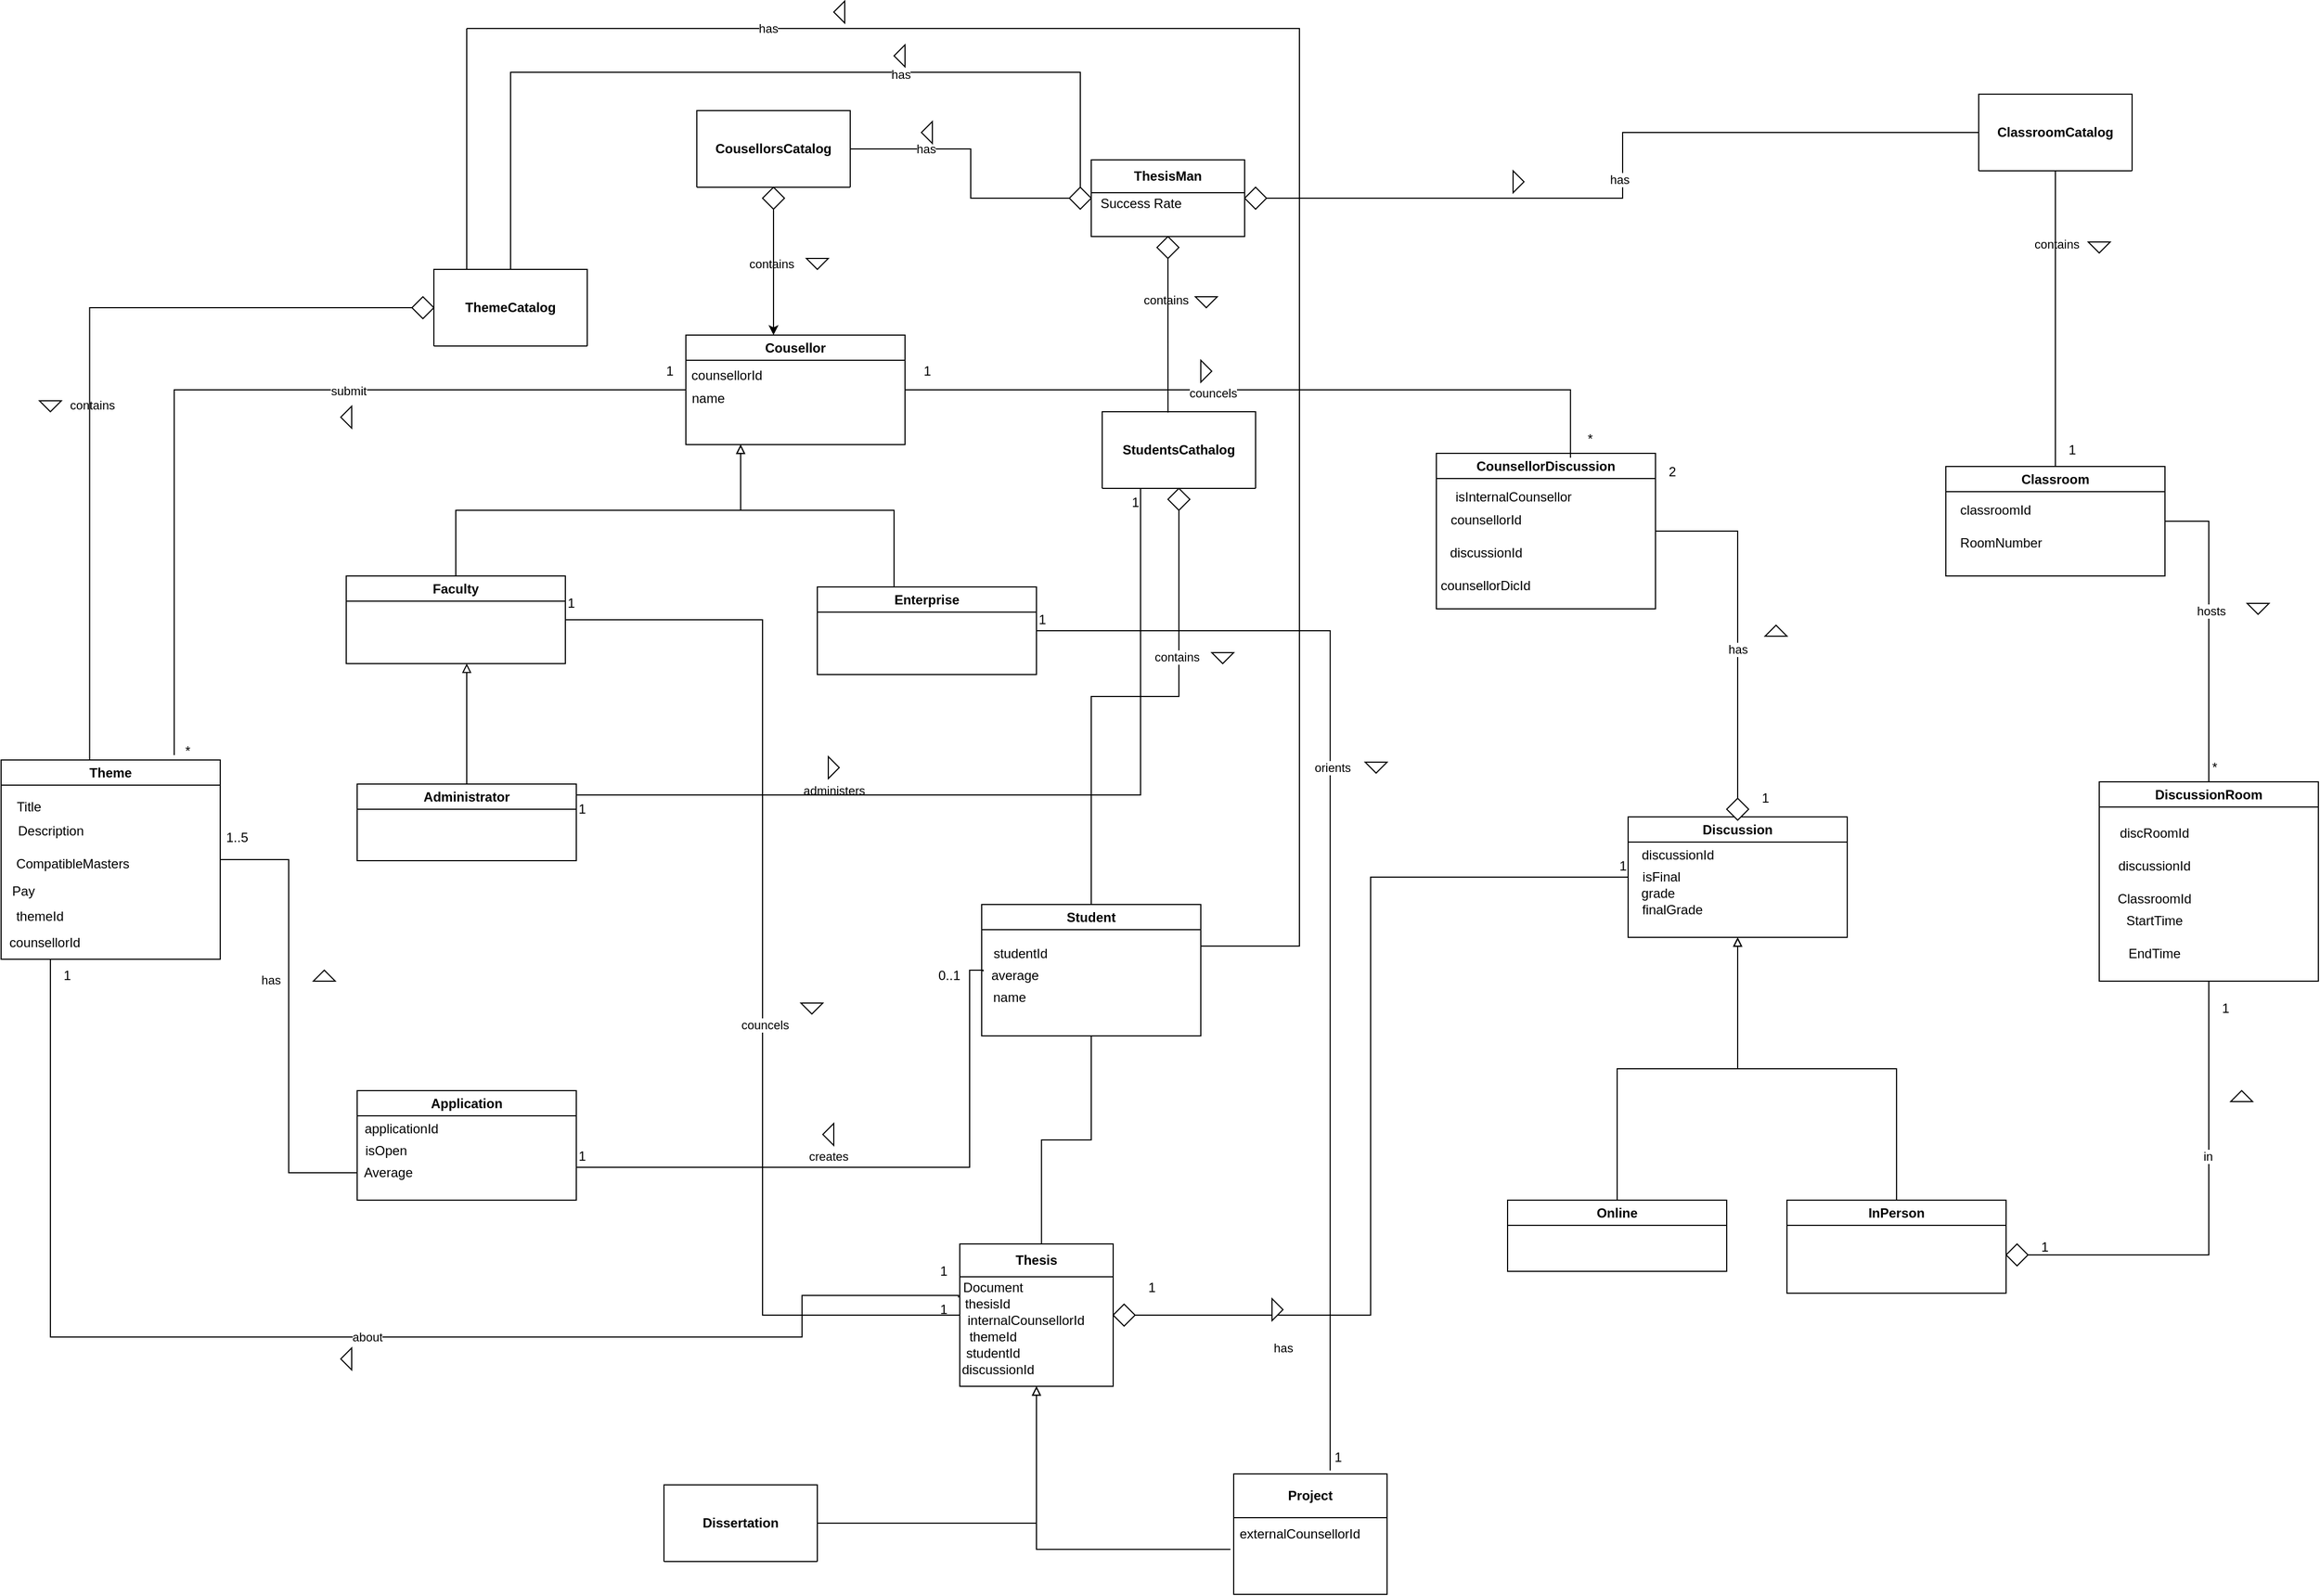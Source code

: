 <mxfile version="24.2.1" type="github">
  <diagram name="Page-1" id="gsq5IFfQm1prDfEgMtaN">
    <mxGraphModel dx="1404" dy="1417" grid="1" gridSize="10" guides="1" tooltips="1" connect="1" arrows="1" fold="1" page="1" pageScale="1" pageWidth="850" pageHeight="1100" math="0" shadow="0">
      <root>
        <mxCell id="0" />
        <mxCell id="1" parent="0" />
        <mxCell id="xs_aavqGix5To3ERfGKB-20" style="edgeStyle=orthogonalEdgeStyle;rounded=0;orthogonalLoop=1;jettySize=auto;html=1;endArrow=none;endFill=0;startArrow=none;startFill=0;labelBackgroundColor=none;fontColor=default;" parent="1" source="xs_aavqGix5To3ERfGKB-17" target="xs_aavqGix5To3ERfGKB-1" edge="1">
          <mxGeometry relative="1" as="geometry" />
        </mxCell>
        <mxCell id="xs_aavqGix5To3ERfGKB-189" value="has" style="edgeLabel;html=1;align=center;verticalAlign=middle;resizable=0;points=[];" parent="xs_aavqGix5To3ERfGKB-20" vertex="1" connectable="0">
          <mxGeometry x="-0.478" relative="1" as="geometry">
            <mxPoint as="offset" />
          </mxGeometry>
        </mxCell>
        <mxCell id="xs_aavqGix5To3ERfGKB-3" style="edgeStyle=orthogonalEdgeStyle;rounded=0;orthogonalLoop=1;jettySize=auto;html=1;entryX=0.5;entryY=0;entryDx=0;entryDy=0;endArrow=none;endFill=0;labelBackgroundColor=none;fontColor=default;" parent="1" source="xs_aavqGix5To3ERfGKB-6" target="xs_aavqGix5To3ERfGKB-4" edge="1">
          <mxGeometry relative="1" as="geometry">
            <mxPoint x="210" y="250" as="targetPoint" />
            <mxPoint x="300" y="165" as="sourcePoint" />
            <Array as="points">
              <mxPoint x="320" y="50" />
              <mxPoint x="-200" y="50" />
            </Array>
          </mxGeometry>
        </mxCell>
        <mxCell id="xs_aavqGix5To3ERfGKB-186" value="has" style="edgeLabel;html=1;align=center;verticalAlign=middle;resizable=0;points=[];" parent="xs_aavqGix5To3ERfGKB-3" vertex="1" connectable="0">
          <mxGeometry x="-0.332" y="2" relative="1" as="geometry">
            <mxPoint as="offset" />
          </mxGeometry>
        </mxCell>
        <mxCell id="xs_aavqGix5To3ERfGKB-1" value="ThesisMan" style="swimlane;whiteSpace=wrap;html=1;startSize=30;labelBackgroundColor=none;" parent="1" vertex="1">
          <mxGeometry x="330" y="130" width="140" height="70" as="geometry" />
        </mxCell>
        <mxCell id="xs_aavqGix5To3ERfGKB-147" value="Success Rate" style="text;html=1;align=center;verticalAlign=middle;resizable=0;points=[];autosize=1;strokeColor=none;fillColor=none;labelBackgroundColor=none;" parent="xs_aavqGix5To3ERfGKB-1" vertex="1">
          <mxGeometry x="-5.0" y="25" width="100" height="30" as="geometry" />
        </mxCell>
        <mxCell id="xs_aavqGix5To3ERfGKB-4" value="ThemeCatalog" style="swimlane;whiteSpace=wrap;html=1;startSize=70;labelBackgroundColor=none;" parent="1" vertex="1">
          <mxGeometry x="-270" y="230" width="140" height="70" as="geometry" />
        </mxCell>
        <mxCell id="xs_aavqGix5To3ERfGKB-6" value="" style="rhombus;whiteSpace=wrap;html=1;labelBackgroundColor=none;" parent="1" vertex="1">
          <mxGeometry x="310" y="155" width="20" height="20" as="geometry" />
        </mxCell>
        <mxCell id="xs_aavqGix5To3ERfGKB-38" style="edgeStyle=orthogonalEdgeStyle;rounded=0;orthogonalLoop=1;jettySize=auto;html=1;endArrow=none;endFill=0;labelBackgroundColor=none;fontColor=default;" parent="1" source="xs_aavqGix5To3ERfGKB-8" target="xs_aavqGix5To3ERfGKB-39" edge="1">
          <mxGeometry relative="1" as="geometry">
            <mxPoint x="410" y="520.0" as="targetPoint" />
          </mxGeometry>
        </mxCell>
        <mxCell id="xs_aavqGix5To3ERfGKB-208" value="contains" style="edgeLabel;html=1;align=center;verticalAlign=middle;resizable=0;points=[];" parent="xs_aavqGix5To3ERfGKB-38" vertex="1" connectable="0">
          <mxGeometry x="-0.331" y="-2" relative="1" as="geometry">
            <mxPoint as="offset" />
          </mxGeometry>
        </mxCell>
        <mxCell id="xs_aavqGix5To3ERfGKB-8" value="StudentsCathalog" style="swimlane;whiteSpace=wrap;html=1;startSize=70;labelBackgroundColor=none;" parent="1" vertex="1">
          <mxGeometry x="340" y="360" width="140" height="70" as="geometry" />
        </mxCell>
        <mxCell id="xs_aavqGix5To3ERfGKB-10" style="edgeStyle=orthogonalEdgeStyle;rounded=0;orthogonalLoop=1;jettySize=auto;html=1;entryX=0.429;entryY=0.011;entryDx=0;entryDy=0;entryPerimeter=0;endArrow=none;endFill=0;labelBackgroundColor=none;fontColor=default;" parent="1" source="xs_aavqGix5To3ERfGKB-9" target="xs_aavqGix5To3ERfGKB-8" edge="1">
          <mxGeometry relative="1" as="geometry" />
        </mxCell>
        <mxCell id="xs_aavqGix5To3ERfGKB-178" value="contains" style="edgeLabel;html=1;align=center;verticalAlign=middle;resizable=0;points=[];labelBackgroundColor=none;" parent="xs_aavqGix5To3ERfGKB-10" vertex="1" connectable="0">
          <mxGeometry x="-0.471" y="-2" relative="1" as="geometry">
            <mxPoint as="offset" />
          </mxGeometry>
        </mxCell>
        <mxCell id="xs_aavqGix5To3ERfGKB-13" style="edgeStyle=orthogonalEdgeStyle;rounded=0;orthogonalLoop=1;jettySize=auto;html=1;entryX=0;entryY=0.5;entryDx=0;entryDy=0;endArrow=none;endFill=0;labelBackgroundColor=none;fontColor=default;" parent="1" source="xs_aavqGix5To3ERfGKB-11" target="xs_aavqGix5To3ERfGKB-12" edge="1">
          <mxGeometry relative="1" as="geometry">
            <Array as="points">
              <mxPoint x="815" y="165" />
              <mxPoint x="815" y="105" />
            </Array>
          </mxGeometry>
        </mxCell>
        <mxCell id="xs_aavqGix5To3ERfGKB-188" value="has" style="edgeLabel;html=1;align=center;verticalAlign=middle;resizable=0;points=[];" parent="xs_aavqGix5To3ERfGKB-13" vertex="1" connectable="0">
          <mxGeometry x="-0.035" y="3" relative="1" as="geometry">
            <mxPoint as="offset" />
          </mxGeometry>
        </mxCell>
        <mxCell id="xs_aavqGix5To3ERfGKB-11" value="" style="rhombus;whiteSpace=wrap;html=1;labelBackgroundColor=none;" parent="1" vertex="1">
          <mxGeometry x="470" y="155" width="20" height="20" as="geometry" />
        </mxCell>
        <mxCell id="xs_aavqGix5To3ERfGKB-73" style="edgeStyle=orthogonalEdgeStyle;rounded=0;orthogonalLoop=1;jettySize=auto;html=1;entryX=0.5;entryY=0;entryDx=0;entryDy=0;labelBackgroundColor=none;fontColor=default;endArrow=none;endFill=0;" parent="1" source="xs_aavqGix5To3ERfGKB-12" target="xs_aavqGix5To3ERfGKB-74" edge="1">
          <mxGeometry relative="1" as="geometry">
            <mxPoint x="1070" y="540.0" as="targetPoint" />
          </mxGeometry>
        </mxCell>
        <mxCell id="xs_aavqGix5To3ERfGKB-179" value="contains" style="edgeLabel;html=1;align=center;verticalAlign=middle;resizable=0;points=[];labelBackgroundColor=none;" parent="xs_aavqGix5To3ERfGKB-73" vertex="1" connectable="0">
          <mxGeometry x="-0.506" y="1" relative="1" as="geometry">
            <mxPoint as="offset" />
          </mxGeometry>
        </mxCell>
        <mxCell id="xs_aavqGix5To3ERfGKB-12" value="ClassroomCatalog" style="swimlane;whiteSpace=wrap;html=1;startSize=70;labelBackgroundColor=none;" parent="1" vertex="1">
          <mxGeometry x="1140" y="70" width="140" height="70" as="geometry" />
        </mxCell>
        <mxCell id="xs_aavqGix5To3ERfGKB-63" style="edgeStyle=orthogonalEdgeStyle;rounded=0;orthogonalLoop=1;jettySize=auto;html=1;labelBackgroundColor=none;fontColor=default;" parent="1" source="xs_aavqGix5To3ERfGKB-64" target="xs_aavqGix5To3ERfGKB-60" edge="1">
          <mxGeometry relative="1" as="geometry">
            <Array as="points">
              <mxPoint x="40" y="310" />
              <mxPoint x="40" y="310" />
            </Array>
          </mxGeometry>
        </mxCell>
        <mxCell id="xs_aavqGix5To3ERfGKB-177" value="contains" style="edgeLabel;html=1;align=center;verticalAlign=middle;resizable=0;points=[];labelBackgroundColor=none;" parent="xs_aavqGix5To3ERfGKB-63" vertex="1" connectable="0">
          <mxGeometry x="-0.134" y="-2" relative="1" as="geometry">
            <mxPoint as="offset" />
          </mxGeometry>
        </mxCell>
        <mxCell id="xs_aavqGix5To3ERfGKB-17" value="CousellorsCatalog" style="swimlane;whiteSpace=wrap;html=1;startSize=70;labelBackgroundColor=none;" parent="1" vertex="1">
          <mxGeometry x="-30" y="85" width="140" height="70" as="geometry" />
        </mxCell>
        <mxCell id="xs_aavqGix5To3ERfGKB-9" value="" style="rhombus;whiteSpace=wrap;html=1;labelBackgroundColor=none;" parent="1" vertex="1">
          <mxGeometry x="390" y="200" width="20" height="20" as="geometry" />
        </mxCell>
        <mxCell id="xs_aavqGix5To3ERfGKB-150" style="edgeStyle=orthogonalEdgeStyle;rounded=0;orthogonalLoop=1;jettySize=auto;html=1;entryX=0;entryY=0.75;entryDx=0;entryDy=0;endArrow=none;endFill=0;labelBackgroundColor=none;fontColor=default;" parent="1" source="xs_aavqGix5To3ERfGKB-27" target="xs_aavqGix5To3ERfGKB-149" edge="1">
          <mxGeometry relative="1" as="geometry" />
        </mxCell>
        <mxCell id="xs_aavqGix5To3ERfGKB-181" value="has" style="edgeLabel;html=1;align=center;verticalAlign=middle;resizable=0;points=[];labelBackgroundColor=none;" parent="xs_aavqGix5To3ERfGKB-150" vertex="1" connectable="0">
          <mxGeometry x="-0.328" y="-2" relative="1" as="geometry">
            <mxPoint x="-15" y="34" as="offset" />
          </mxGeometry>
        </mxCell>
        <mxCell id="xs_aavqGix5To3ERfGKB-27" value="Theme" style="swimlane;whiteSpace=wrap;html=1;labelBackgroundColor=none;" parent="1" vertex="1">
          <mxGeometry x="-665" y="678" width="200" height="182" as="geometry" />
        </mxCell>
        <mxCell id="xs_aavqGix5To3ERfGKB-28" value="Title" style="text;html=1;align=center;verticalAlign=middle;resizable=0;points=[];autosize=1;strokeColor=none;fillColor=none;labelBackgroundColor=none;" parent="xs_aavqGix5To3ERfGKB-27" vertex="1">
          <mxGeometry y="28" width="50" height="30" as="geometry" />
        </mxCell>
        <mxCell id="xs_aavqGix5To3ERfGKB-29" value="Description" style="text;html=1;align=center;verticalAlign=middle;resizable=0;points=[];autosize=1;strokeColor=none;fillColor=none;labelBackgroundColor=none;" parent="xs_aavqGix5To3ERfGKB-27" vertex="1">
          <mxGeometry y="50" width="90" height="30" as="geometry" />
        </mxCell>
        <mxCell id="xs_aavqGix5To3ERfGKB-30" value="CompatibleMasters" style="text;html=1;align=center;verticalAlign=middle;resizable=0;points=[];autosize=1;strokeColor=none;fillColor=none;labelBackgroundColor=none;" parent="xs_aavqGix5To3ERfGKB-27" vertex="1">
          <mxGeometry y="80" width="130" height="30" as="geometry" />
        </mxCell>
        <mxCell id="xs_aavqGix5To3ERfGKB-31" value="Pay" style="text;html=1;align=center;verticalAlign=middle;resizable=0;points=[];autosize=1;strokeColor=none;fillColor=none;labelBackgroundColor=none;" parent="xs_aavqGix5To3ERfGKB-27" vertex="1">
          <mxGeometry y="105" width="40" height="30" as="geometry" />
        </mxCell>
        <mxCell id="xs_aavqGix5To3ERfGKB-36" value="themeId" style="text;html=1;align=center;verticalAlign=middle;resizable=0;points=[];autosize=1;strokeColor=none;fillColor=none;labelBackgroundColor=none;" parent="xs_aavqGix5To3ERfGKB-27" vertex="1">
          <mxGeometry y="128" width="70" height="30" as="geometry" />
        </mxCell>
        <mxCell id="muziZRVIfxv-ZtbH1wVm-5" value="counsellorId" style="text;html=1;align=center;verticalAlign=middle;whiteSpace=wrap;rounded=0;" vertex="1" parent="xs_aavqGix5To3ERfGKB-27">
          <mxGeometry x="10" y="152" width="60" height="30" as="geometry" />
        </mxCell>
        <mxCell id="xs_aavqGix5To3ERfGKB-33" style="edgeStyle=orthogonalEdgeStyle;rounded=0;orthogonalLoop=1;jettySize=auto;html=1;entryX=0.404;entryY=0;entryDx=0;entryDy=0;entryPerimeter=0;endArrow=none;endFill=0;exitX=0;exitY=0.5;exitDx=0;exitDy=0;labelBackgroundColor=none;fontColor=default;" parent="1" source="xs_aavqGix5To3ERfGKB-32" target="xs_aavqGix5To3ERfGKB-27" edge="1">
          <mxGeometry relative="1" as="geometry" />
        </mxCell>
        <mxCell id="xs_aavqGix5To3ERfGKB-176" value="contains" style="edgeLabel;html=1;align=center;verticalAlign=middle;resizable=0;points=[];labelBackgroundColor=none;" parent="xs_aavqGix5To3ERfGKB-33" vertex="1" connectable="0">
          <mxGeometry x="0.083" y="2" relative="1" as="geometry">
            <mxPoint as="offset" />
          </mxGeometry>
        </mxCell>
        <mxCell id="xs_aavqGix5To3ERfGKB-32" value="" style="rhombus;whiteSpace=wrap;html=1;labelBackgroundColor=none;" parent="1" vertex="1">
          <mxGeometry x="-290" y="255" width="20" height="20" as="geometry" />
        </mxCell>
        <mxCell id="xs_aavqGix5To3ERfGKB-141" style="edgeStyle=orthogonalEdgeStyle;rounded=0;orthogonalLoop=1;jettySize=auto;html=1;endArrow=none;endFill=0;labelBackgroundColor=none;fontColor=default;" parent="1" edge="1">
          <mxGeometry relative="1" as="geometry">
            <mxPoint x="-240" y="10" as="targetPoint" />
            <mxPoint x="430" y="847.97" as="sourcePoint" />
            <Array as="points">
              <mxPoint x="520" y="848" />
              <mxPoint x="520" y="10" />
            </Array>
          </mxGeometry>
        </mxCell>
        <mxCell id="xs_aavqGix5To3ERfGKB-187" value="has" style="edgeLabel;html=1;align=center;verticalAlign=middle;resizable=0;points=[];" parent="xs_aavqGix5To3ERfGKB-141" vertex="1" connectable="0">
          <mxGeometry x="0.675" relative="1" as="geometry">
            <mxPoint as="offset" />
          </mxGeometry>
        </mxCell>
        <mxCell id="xs_aavqGix5To3ERfGKB-39" value="Student" style="swimlane;whiteSpace=wrap;html=1;labelBackgroundColor=none;" parent="1" vertex="1">
          <mxGeometry x="230" y="810" width="200" height="120" as="geometry" />
        </mxCell>
        <mxCell id="xs_aavqGix5To3ERfGKB-40" value="studentId" style="text;html=1;align=center;verticalAlign=middle;resizable=0;points=[];autosize=1;strokeColor=none;fillColor=none;labelBackgroundColor=none;" parent="xs_aavqGix5To3ERfGKB-39" vertex="1">
          <mxGeometry y="30.0" width="70" height="30" as="geometry" />
        </mxCell>
        <mxCell id="xs_aavqGix5To3ERfGKB-129" value="average" style="text;html=1;align=center;verticalAlign=middle;resizable=0;points=[];autosize=1;strokeColor=none;fillColor=none;labelBackgroundColor=none;" parent="xs_aavqGix5To3ERfGKB-39" vertex="1">
          <mxGeometry x="-5" y="50" width="70" height="30" as="geometry" />
        </mxCell>
        <mxCell id="yPY3Sjz0oVR4gyA-58fC-2" value="name" style="text;html=1;align=center;verticalAlign=middle;resizable=0;points=[];autosize=1;strokeColor=none;fillColor=none;" parent="xs_aavqGix5To3ERfGKB-39" vertex="1">
          <mxGeometry x="-5" y="70" width="60" height="30" as="geometry" />
        </mxCell>
        <mxCell id="xs_aavqGix5To3ERfGKB-45" value="" style="rhombus;whiteSpace=wrap;html=1;labelBackgroundColor=none;" parent="1" vertex="1">
          <mxGeometry x="400" y="430" width="20" height="20" as="geometry" />
        </mxCell>
        <mxCell id="xs_aavqGix5To3ERfGKB-50" value="0..1" style="text;html=1;align=center;verticalAlign=middle;resizable=0;points=[];autosize=1;strokeColor=none;fillColor=none;labelBackgroundColor=none;" parent="1" vertex="1">
          <mxGeometry x="180" y="860" width="40" height="30" as="geometry" />
        </mxCell>
        <mxCell id="xs_aavqGix5To3ERfGKB-91" style="edgeStyle=orthogonalEdgeStyle;rounded=0;orthogonalLoop=1;jettySize=auto;html=1;entryX=0;entryY=0.5;entryDx=0;entryDy=0;endArrow=none;endFill=0;labelBackgroundColor=none;fontColor=default;" parent="1" source="xs_aavqGix5To3ERfGKB-53" target="xs_aavqGix5To3ERfGKB-88" edge="1">
          <mxGeometry relative="1" as="geometry" />
        </mxCell>
        <mxCell id="xs_aavqGix5To3ERfGKB-207" value="has" style="edgeLabel;html=1;align=center;verticalAlign=middle;resizable=0;points=[];" parent="xs_aavqGix5To3ERfGKB-91" vertex="1" connectable="0">
          <mxGeometry x="-0.646" y="-3" relative="1" as="geometry">
            <mxPoint x="1" y="27" as="offset" />
          </mxGeometry>
        </mxCell>
        <mxCell id="xs_aavqGix5To3ERfGKB-162" style="edgeStyle=orthogonalEdgeStyle;rounded=0;orthogonalLoop=1;jettySize=auto;html=1;endArrow=none;endFill=0;labelBackgroundColor=none;fontColor=default;exitX=0.96;exitY=0.131;exitDx=0;exitDy=0;exitPerimeter=0;" parent="1" source="xs_aavqGix5To3ERfGKB-163" edge="1">
          <mxGeometry relative="1" as="geometry">
            <mxPoint x="165" y="1167" as="sourcePoint" />
            <mxPoint x="-620" y="860" as="targetPoint" />
            <Array as="points">
              <mxPoint x="209" y="1167" />
              <mxPoint x="66" y="1167" />
              <mxPoint x="66" y="1205" />
              <mxPoint x="-620" y="1205" />
              <mxPoint x="-620" y="870" />
            </Array>
          </mxGeometry>
        </mxCell>
        <mxCell id="xs_aavqGix5To3ERfGKB-193" value="about" style="edgeLabel;html=1;align=center;verticalAlign=middle;resizable=0;points=[];" parent="xs_aavqGix5To3ERfGKB-162" vertex="1" connectable="0">
          <mxGeometry x="-0.045" relative="1" as="geometry">
            <mxPoint as="offset" />
          </mxGeometry>
        </mxCell>
        <mxCell id="xs_aavqGix5To3ERfGKB-53" value="Thesis" style="swimlane;whiteSpace=wrap;html=1;startSize=30;labelBackgroundColor=none;" parent="1" vertex="1">
          <mxGeometry x="210" y="1120" width="140" height="130" as="geometry" />
        </mxCell>
        <mxCell id="xs_aavqGix5To3ERfGKB-165" value="Document" style="text;html=1;align=center;verticalAlign=middle;resizable=0;points=[];autosize=1;strokeColor=none;fillColor=none;labelBackgroundColor=none;" parent="xs_aavqGix5To3ERfGKB-53" vertex="1">
          <mxGeometry x="-9.95" y="25" width="80" height="30" as="geometry" />
        </mxCell>
        <mxCell id="xs_aavqGix5To3ERfGKB-173" value="1" style="text;html=1;align=center;verticalAlign=middle;resizable=0;points=[];autosize=1;strokeColor=none;fillColor=none;labelBackgroundColor=none;" parent="xs_aavqGix5To3ERfGKB-53" vertex="1">
          <mxGeometry x="-30" y="10" width="30" height="30" as="geometry" />
        </mxCell>
        <mxCell id="yPY3Sjz0oVR4gyA-58fC-11" value="thesisId" style="text;html=1;align=center;verticalAlign=middle;resizable=0;points=[];autosize=1;strokeColor=none;fillColor=none;" parent="xs_aavqGix5To3ERfGKB-53" vertex="1">
          <mxGeometry x="-9.95" y="40" width="70" height="30" as="geometry" />
        </mxCell>
        <mxCell id="yPY3Sjz0oVR4gyA-58fC-15" value="internalCounsellorId" style="text;html=1;align=center;verticalAlign=middle;resizable=0;points=[];autosize=1;strokeColor=none;fillColor=none;" parent="xs_aavqGix5To3ERfGKB-53" vertex="1">
          <mxGeometry x="-9.95" y="55" width="140" height="30" as="geometry" />
        </mxCell>
        <mxCell id="yPY3Sjz0oVR4gyA-58fC-16" value="themeId" style="text;html=1;align=center;verticalAlign=middle;resizable=0;points=[];autosize=1;strokeColor=none;fillColor=none;" parent="xs_aavqGix5To3ERfGKB-53" vertex="1">
          <mxGeometry x="-4.95" y="70" width="70" height="30" as="geometry" />
        </mxCell>
        <mxCell id="yPY3Sjz0oVR4gyA-58fC-17" value="studentId" style="text;html=1;align=center;verticalAlign=middle;resizable=0;points=[];autosize=1;strokeColor=none;fillColor=none;" parent="xs_aavqGix5To3ERfGKB-53" vertex="1">
          <mxGeometry x="-4.95" y="85" width="70" height="30" as="geometry" />
        </mxCell>
        <mxCell id="muziZRVIfxv-ZtbH1wVm-2" value="discussionId" style="text;html=1;align=center;verticalAlign=middle;whiteSpace=wrap;rounded=0;" vertex="1" parent="xs_aavqGix5To3ERfGKB-53">
          <mxGeometry x="5.05" y="100" width="60" height="30" as="geometry" />
        </mxCell>
        <mxCell id="xs_aavqGix5To3ERfGKB-67" style="edgeStyle=orthogonalEdgeStyle;rounded=0;orthogonalLoop=1;jettySize=auto;html=1;entryX=0.5;entryY=1;entryDx=0;entryDy=0;endArrow=block;endFill=0;labelBackgroundColor=none;fontColor=default;" parent="1" source="xs_aavqGix5To3ERfGKB-54" target="xs_aavqGix5To3ERfGKB-53" edge="1">
          <mxGeometry relative="1" as="geometry">
            <mxPoint x="160.003" y="1100" as="sourcePoint" />
          </mxGeometry>
        </mxCell>
        <mxCell id="xs_aavqGix5To3ERfGKB-54" value="Dissertation" style="swimlane;whiteSpace=wrap;html=1;startSize=70;labelBackgroundColor=none;" parent="1" vertex="1">
          <mxGeometry x="-60" y="1340" width="140" height="70" as="geometry" />
        </mxCell>
        <mxCell id="xs_aavqGix5To3ERfGKB-68" style="edgeStyle=orthogonalEdgeStyle;rounded=0;orthogonalLoop=1;jettySize=auto;html=1;entryX=0.5;entryY=1;entryDx=0;entryDy=0;endArrow=block;endFill=0;exitX=-0.021;exitY=0.626;exitDx=0;exitDy=0;exitPerimeter=0;labelBackgroundColor=none;fontColor=default;" parent="1" source="xs_aavqGix5To3ERfGKB-55" target="xs_aavqGix5To3ERfGKB-53" edge="1">
          <mxGeometry relative="1" as="geometry">
            <mxPoint x="440.003" y="1110" as="sourcePoint" />
          </mxGeometry>
        </mxCell>
        <mxCell id="xs_aavqGix5To3ERfGKB-55" value="Project" style="swimlane;whiteSpace=wrap;html=1;startSize=40;labelBackgroundColor=none;" parent="1" vertex="1">
          <mxGeometry x="460" y="1330" width="140" height="110" as="geometry" />
        </mxCell>
        <mxCell id="yPY3Sjz0oVR4gyA-58fC-20" value="externalCounsellorId" style="text;html=1;align=center;verticalAlign=middle;resizable=0;points=[];autosize=1;strokeColor=none;fillColor=none;" parent="xs_aavqGix5To3ERfGKB-55" vertex="1">
          <mxGeometry x="-10" y="40" width="140" height="30" as="geometry" />
        </mxCell>
        <mxCell id="xs_aavqGix5To3ERfGKB-115" style="edgeStyle=orthogonalEdgeStyle;rounded=0;orthogonalLoop=1;jettySize=auto;html=1;endArrow=none;endFill=0;startArrow=block;startFill=0;labelBackgroundColor=none;fontColor=default;exitX=0.25;exitY=1;exitDx=0;exitDy=0;" parent="1" source="xs_aavqGix5To3ERfGKB-60" target="xs_aavqGix5To3ERfGKB-112" edge="1">
          <mxGeometry relative="1" as="geometry" />
        </mxCell>
        <mxCell id="xs_aavqGix5To3ERfGKB-116" style="edgeStyle=orthogonalEdgeStyle;rounded=0;orthogonalLoop=1;jettySize=auto;html=1;endArrow=none;endFill=0;startArrow=block;startFill=0;labelBackgroundColor=none;fontColor=default;exitX=0.25;exitY=1;exitDx=0;exitDy=0;entryX=0.959;entryY=0.034;entryDx=0;entryDy=0;entryPerimeter=0;" parent="1" source="xs_aavqGix5To3ERfGKB-60" target="xs_aavqGix5To3ERfGKB-114" edge="1">
          <mxGeometry relative="1" as="geometry">
            <Array as="points">
              <mxPoint x="10" y="450" />
              <mxPoint x="150" y="450" />
              <mxPoint x="150" y="543" />
            </Array>
          </mxGeometry>
        </mxCell>
        <mxCell id="xs_aavqGix5To3ERfGKB-60" value="Cousellor" style="swimlane;whiteSpace=wrap;html=1;labelBackgroundColor=none;" parent="1" vertex="1">
          <mxGeometry x="-40" y="290" width="200" height="100" as="geometry" />
        </mxCell>
        <mxCell id="xs_aavqGix5To3ERfGKB-117" value="counsellorId" style="text;html=1;align=center;verticalAlign=middle;resizable=0;points=[];autosize=1;strokeColor=none;fillColor=none;labelBackgroundColor=none;" parent="xs_aavqGix5To3ERfGKB-60" vertex="1">
          <mxGeometry x="-8" y="22" width="90" height="30" as="geometry" />
        </mxCell>
        <mxCell id="yPY3Sjz0oVR4gyA-58fC-1" value="name" style="text;html=1;align=center;verticalAlign=middle;resizable=0;points=[];autosize=1;strokeColor=none;fillColor=none;" parent="xs_aavqGix5To3ERfGKB-60" vertex="1">
          <mxGeometry x="-10" y="43" width="60" height="30" as="geometry" />
        </mxCell>
        <mxCell id="xs_aavqGix5To3ERfGKB-64" value="" style="rhombus;whiteSpace=wrap;html=1;labelBackgroundColor=none;" parent="1" vertex="1">
          <mxGeometry x="30" y="155" width="20" height="20" as="geometry" />
        </mxCell>
        <mxCell id="xs_aavqGix5To3ERfGKB-74" value="Classroom" style="swimlane;whiteSpace=wrap;html=1;labelBackgroundColor=none;" parent="1" vertex="1">
          <mxGeometry x="1110" y="410" width="200" height="100" as="geometry" />
        </mxCell>
        <mxCell id="xs_aavqGix5To3ERfGKB-85" value="classroomId" style="text;html=1;align=center;verticalAlign=middle;resizable=0;points=[];autosize=1;strokeColor=none;fillColor=none;labelBackgroundColor=none;" parent="xs_aavqGix5To3ERfGKB-74" vertex="1">
          <mxGeometry y="25" width="90" height="30" as="geometry" />
        </mxCell>
        <mxCell id="xs_aavqGix5To3ERfGKB-86" value="RoomNumber" style="text;html=1;align=center;verticalAlign=middle;resizable=0;points=[];autosize=1;strokeColor=none;fillColor=none;labelBackgroundColor=none;" parent="xs_aavqGix5To3ERfGKB-74" vertex="1">
          <mxGeometry y="55" width="100" height="30" as="geometry" />
        </mxCell>
        <mxCell id="xs_aavqGix5To3ERfGKB-80" value="CounsellorDiscussion" style="swimlane;whiteSpace=wrap;html=1;startSize=23;labelBackgroundColor=none;" parent="1" vertex="1">
          <mxGeometry x="645" y="398" width="200" height="142" as="geometry" />
        </mxCell>
        <mxCell id="xs_aavqGix5To3ERfGKB-81" value="isInternalCounsellor" style="text;html=1;align=center;verticalAlign=middle;resizable=0;points=[];autosize=1;strokeColor=none;fillColor=none;labelBackgroundColor=none;" parent="xs_aavqGix5To3ERfGKB-80" vertex="1">
          <mxGeometry y="25" width="140" height="30" as="geometry" />
        </mxCell>
        <mxCell id="xs_aavqGix5To3ERfGKB-168" value="*" style="text;html=1;align=center;verticalAlign=middle;resizable=0;points=[];autosize=1;strokeColor=none;fillColor=none;labelBackgroundColor=none;" parent="xs_aavqGix5To3ERfGKB-80" vertex="1">
          <mxGeometry x="125" y="-28" width="30" height="30" as="geometry" />
        </mxCell>
        <mxCell id="yPY3Sjz0oVR4gyA-58fC-4" value="counsellorId" style="text;html=1;align=center;verticalAlign=middle;resizable=0;points=[];autosize=1;strokeColor=none;fillColor=none;" parent="xs_aavqGix5To3ERfGKB-80" vertex="1">
          <mxGeometry y="46" width="90" height="30" as="geometry" />
        </mxCell>
        <mxCell id="yPY3Sjz0oVR4gyA-58fC-5" value="discussionId" style="text;html=1;align=center;verticalAlign=middle;resizable=0;points=[];autosize=1;strokeColor=none;fillColor=none;" parent="xs_aavqGix5To3ERfGKB-80" vertex="1">
          <mxGeometry y="76" width="90" height="30" as="geometry" />
        </mxCell>
        <mxCell id="muziZRVIfxv-ZtbH1wVm-3" value="counsellorDicId" style="text;html=1;align=center;verticalAlign=middle;whiteSpace=wrap;rounded=0;" vertex="1" parent="xs_aavqGix5To3ERfGKB-80">
          <mxGeometry x="15" y="106" width="60" height="30" as="geometry" />
        </mxCell>
        <mxCell id="xs_aavqGix5To3ERfGKB-134" style="edgeStyle=orthogonalEdgeStyle;rounded=0;orthogonalLoop=1;jettySize=auto;html=1;entryX=1;entryY=0.5;entryDx=0;entryDy=0;exitX=0.5;exitY=0;exitDx=0;exitDy=0;labelBackgroundColor=none;fontColor=default;endArrow=none;endFill=0;" parent="1" source="xs_aavqGix5To3ERfGKB-135" target="xs_aavqGix5To3ERfGKB-80" edge="1">
          <mxGeometry relative="1" as="geometry">
            <mxPoint x="920" y="530" as="targetPoint" />
            <Array as="points" />
          </mxGeometry>
        </mxCell>
        <mxCell id="xs_aavqGix5To3ERfGKB-197" value="has" style="edgeLabel;html=1;align=center;verticalAlign=middle;resizable=0;points=[];" parent="xs_aavqGix5To3ERfGKB-134" vertex="1" connectable="0">
          <mxGeometry x="-0.146" relative="1" as="geometry">
            <mxPoint as="offset" />
          </mxGeometry>
        </mxCell>
        <mxCell id="xs_aavqGix5To3ERfGKB-88" value="Discussion" style="swimlane;whiteSpace=wrap;html=1;labelBackgroundColor=none;" parent="1" vertex="1">
          <mxGeometry x="820" y="730" width="200" height="110" as="geometry" />
        </mxCell>
        <mxCell id="xs_aavqGix5To3ERfGKB-89" value="discussionId" style="text;html=1;align=center;verticalAlign=middle;resizable=0;points=[];autosize=1;strokeColor=none;fillColor=none;labelBackgroundColor=none;" parent="xs_aavqGix5To3ERfGKB-88" vertex="1">
          <mxGeometry y="20" width="90" height="30" as="geometry" />
        </mxCell>
        <mxCell id="xs_aavqGix5To3ERfGKB-90" value="isFinal" style="text;html=1;align=center;verticalAlign=middle;resizable=0;points=[];autosize=1;strokeColor=none;fillColor=none;labelBackgroundColor=none;" parent="xs_aavqGix5To3ERfGKB-88" vertex="1">
          <mxGeometry y="40" width="60" height="30" as="geometry" />
        </mxCell>
        <mxCell id="xs_aavqGix5To3ERfGKB-138" value="grade" style="text;html=1;align=center;verticalAlign=middle;resizable=0;points=[];autosize=1;strokeColor=none;fillColor=none;labelBackgroundColor=none;" parent="xs_aavqGix5To3ERfGKB-88" vertex="1">
          <mxGeometry x="-3" y="55" width="60" height="30" as="geometry" />
        </mxCell>
        <mxCell id="xs_aavqGix5To3ERfGKB-139" value="finalGrade" style="text;html=1;align=center;verticalAlign=middle;resizable=0;points=[];autosize=1;strokeColor=none;fillColor=none;labelBackgroundColor=none;" parent="xs_aavqGix5To3ERfGKB-88" vertex="1">
          <mxGeometry y="70" width="80" height="30" as="geometry" />
        </mxCell>
        <mxCell id="xs_aavqGix5To3ERfGKB-95" value="" style="rhombus;whiteSpace=wrap;html=1;labelBackgroundColor=none;" parent="1" vertex="1">
          <mxGeometry x="350" y="1175" width="20" height="20" as="geometry" />
        </mxCell>
        <mxCell id="xs_aavqGix5To3ERfGKB-97" style="edgeStyle=orthogonalEdgeStyle;rounded=0;orthogonalLoop=1;jettySize=auto;html=1;entryX=0.533;entryY=0.004;entryDx=0;entryDy=0;entryPerimeter=0;endArrow=none;endFill=0;labelBackgroundColor=none;fontColor=default;" parent="1" source="xs_aavqGix5To3ERfGKB-39" target="xs_aavqGix5To3ERfGKB-53" edge="1">
          <mxGeometry relative="1" as="geometry" />
        </mxCell>
        <mxCell id="xs_aavqGix5To3ERfGKB-105" style="edgeStyle=orthogonalEdgeStyle;rounded=0;orthogonalLoop=1;jettySize=auto;html=1;entryX=0.5;entryY=1;entryDx=0;entryDy=0;endArrow=block;endFill=0;labelBackgroundColor=none;fontColor=default;" parent="1" source="xs_aavqGix5To3ERfGKB-98" target="xs_aavqGix5To3ERfGKB-88" edge="1">
          <mxGeometry relative="1" as="geometry" />
        </mxCell>
        <mxCell id="xs_aavqGix5To3ERfGKB-98" value="Online" style="swimlane;whiteSpace=wrap;html=1;labelBackgroundColor=none;" parent="1" vertex="1">
          <mxGeometry x="710" y="1080" width="200" height="65" as="geometry" />
        </mxCell>
        <mxCell id="xs_aavqGix5To3ERfGKB-102" style="edgeStyle=orthogonalEdgeStyle;rounded=0;orthogonalLoop=1;jettySize=auto;html=1;entryX=0.5;entryY=1;entryDx=0;entryDy=0;endArrow=none;endFill=0;labelBackgroundColor=none;fontColor=default;" parent="1" source="xs_aavqGix5To3ERfGKB-107" target="xs_aavqGix5To3ERfGKB-100" edge="1">
          <mxGeometry relative="1" as="geometry">
            <mxPoint x="1340" y="760" as="targetPoint" />
          </mxGeometry>
        </mxCell>
        <mxCell id="xs_aavqGix5To3ERfGKB-198" value="in" style="edgeLabel;html=1;align=center;verticalAlign=middle;resizable=0;points=[];" parent="xs_aavqGix5To3ERfGKB-102" vertex="1" connectable="0">
          <mxGeometry x="0.229" y="1" relative="1" as="geometry">
            <mxPoint as="offset" />
          </mxGeometry>
        </mxCell>
        <mxCell id="xs_aavqGix5To3ERfGKB-106" style="edgeStyle=orthogonalEdgeStyle;rounded=0;orthogonalLoop=1;jettySize=auto;html=1;entryX=0.5;entryY=1;entryDx=0;entryDy=0;endArrow=block;endFill=0;labelBackgroundColor=none;fontColor=default;" parent="1" source="xs_aavqGix5To3ERfGKB-99" target="xs_aavqGix5To3ERfGKB-88" edge="1">
          <mxGeometry relative="1" as="geometry" />
        </mxCell>
        <mxCell id="xs_aavqGix5To3ERfGKB-99" value="InPerson" style="swimlane;whiteSpace=wrap;html=1;labelBackgroundColor=none;" parent="1" vertex="1">
          <mxGeometry x="965" y="1080" width="200" height="85" as="geometry" />
        </mxCell>
        <mxCell id="xs_aavqGix5To3ERfGKB-103" style="edgeStyle=orthogonalEdgeStyle;rounded=0;orthogonalLoop=1;jettySize=auto;html=1;entryX=1;entryY=0.5;entryDx=0;entryDy=0;endArrow=none;endFill=0;labelBackgroundColor=none;fontColor=default;" parent="1" source="xs_aavqGix5To3ERfGKB-100" target="xs_aavqGix5To3ERfGKB-74" edge="1">
          <mxGeometry relative="1" as="geometry" />
        </mxCell>
        <mxCell id="xs_aavqGix5To3ERfGKB-194" value="hosts" style="edgeLabel;html=1;align=center;verticalAlign=middle;resizable=0;points=[];" parent="xs_aavqGix5To3ERfGKB-103" vertex="1" connectable="0">
          <mxGeometry x="0.122" y="-2" relative="1" as="geometry">
            <mxPoint as="offset" />
          </mxGeometry>
        </mxCell>
        <mxCell id="xs_aavqGix5To3ERfGKB-100" value="DiscussionRoom" style="swimlane;whiteSpace=wrap;html=1;labelBackgroundColor=none;" parent="1" vertex="1">
          <mxGeometry x="1250" y="698" width="200" height="182" as="geometry" />
        </mxCell>
        <mxCell id="xs_aavqGix5To3ERfGKB-101" value="StartTime" style="text;html=1;align=center;verticalAlign=middle;resizable=0;points=[];autosize=1;strokeColor=none;fillColor=none;labelBackgroundColor=none;" parent="xs_aavqGix5To3ERfGKB-100" vertex="1">
          <mxGeometry x="10" y="112" width="80" height="30" as="geometry" />
        </mxCell>
        <mxCell id="xs_aavqGix5To3ERfGKB-104" value="EndTime" style="text;html=1;align=center;verticalAlign=middle;resizable=0;points=[];autosize=1;strokeColor=none;fillColor=none;labelBackgroundColor=none;" parent="xs_aavqGix5To3ERfGKB-100" vertex="1">
          <mxGeometry x="15" y="142" width="70" height="30" as="geometry" />
        </mxCell>
        <mxCell id="yPY3Sjz0oVR4gyA-58fC-8" value="discussionId" style="text;html=1;align=center;verticalAlign=middle;resizable=0;points=[];autosize=1;strokeColor=none;fillColor=none;" parent="xs_aavqGix5To3ERfGKB-100" vertex="1">
          <mxGeometry x="5" y="62" width="90" height="30" as="geometry" />
        </mxCell>
        <mxCell id="yPY3Sjz0oVR4gyA-58fC-9" value="ClassroomId" style="text;html=1;align=center;verticalAlign=middle;resizable=0;points=[];autosize=1;strokeColor=none;fillColor=none;" parent="xs_aavqGix5To3ERfGKB-100" vertex="1">
          <mxGeometry y="92" width="100" height="30" as="geometry" />
        </mxCell>
        <mxCell id="yPY3Sjz0oVR4gyA-58fC-14" value="discRoomId" style="text;html=1;align=center;verticalAlign=middle;resizable=0;points=[];autosize=1;strokeColor=none;fillColor=none;" parent="xs_aavqGix5To3ERfGKB-100" vertex="1">
          <mxGeometry x="5" y="32" width="90" height="30" as="geometry" />
        </mxCell>
        <mxCell id="xs_aavqGix5To3ERfGKB-107" value="" style="rhombus;whiteSpace=wrap;html=1;labelBackgroundColor=none;" parent="1" vertex="1">
          <mxGeometry x="1165" y="1120" width="20" height="20" as="geometry" />
        </mxCell>
        <mxCell id="xs_aavqGix5To3ERfGKB-119" style="edgeStyle=orthogonalEdgeStyle;rounded=0;orthogonalLoop=1;jettySize=auto;html=1;entryX=0;entryY=0.5;entryDx=0;entryDy=0;exitX=1;exitY=0.5;exitDx=0;exitDy=0;endArrow=none;endFill=0;labelBackgroundColor=none;fontColor=default;" parent="1" source="xs_aavqGix5To3ERfGKB-112" target="xs_aavqGix5To3ERfGKB-53" edge="1">
          <mxGeometry relative="1" as="geometry" />
        </mxCell>
        <mxCell id="xs_aavqGix5To3ERfGKB-205" value="councels" style="edgeLabel;html=1;align=center;verticalAlign=middle;resizable=0;points=[];" parent="xs_aavqGix5To3ERfGKB-119" vertex="1" connectable="0">
          <mxGeometry x="0.106" y="2" relative="1" as="geometry">
            <mxPoint as="offset" />
          </mxGeometry>
        </mxCell>
        <mxCell id="xs_aavqGix5To3ERfGKB-112" value="Faculty" style="swimlane;whiteSpace=wrap;html=1;labelBackgroundColor=none;" parent="1" vertex="1">
          <mxGeometry x="-350" y="510" width="200" height="80" as="geometry" />
        </mxCell>
        <mxCell id="xs_aavqGix5To3ERfGKB-114" value="Enterprise" style="swimlane;whiteSpace=wrap;html=1;labelBackgroundColor=none;" parent="1" vertex="1">
          <mxGeometry x="80" y="520" width="200" height="80" as="geometry" />
        </mxCell>
        <mxCell id="xs_aavqGix5To3ERfGKB-120" style="edgeStyle=orthogonalEdgeStyle;rounded=0;orthogonalLoop=1;jettySize=auto;html=1;entryX=0.629;entryY=-0.028;entryDx=0;entryDy=0;entryPerimeter=0;endArrow=none;endFill=0;labelBackgroundColor=none;fontColor=default;" parent="1" source="xs_aavqGix5To3ERfGKB-114" target="xs_aavqGix5To3ERfGKB-55" edge="1">
          <mxGeometry relative="1" as="geometry" />
        </mxCell>
        <mxCell id="xs_aavqGix5To3ERfGKB-206" value="orients" style="edgeLabel;html=1;align=center;verticalAlign=middle;resizable=0;points=[];" parent="xs_aavqGix5To3ERfGKB-120" vertex="1" connectable="0">
          <mxGeometry x="-0.548" relative="1" as="geometry">
            <mxPoint x="36" y="125" as="offset" />
          </mxGeometry>
        </mxCell>
        <mxCell id="xs_aavqGix5To3ERfGKB-122" style="edgeStyle=orthogonalEdgeStyle;rounded=0;orthogonalLoop=1;jettySize=auto;html=1;endArrow=block;endFill=0;labelBackgroundColor=none;fontColor=default;" parent="1" source="xs_aavqGix5To3ERfGKB-121" edge="1">
          <mxGeometry relative="1" as="geometry">
            <mxPoint x="-240" y="590" as="targetPoint" />
          </mxGeometry>
        </mxCell>
        <mxCell id="xs_aavqGix5To3ERfGKB-127" style="edgeStyle=orthogonalEdgeStyle;rounded=0;orthogonalLoop=1;jettySize=auto;html=1;entryX=0.25;entryY=1;entryDx=0;entryDy=0;endArrow=none;endFill=0;labelBackgroundColor=none;fontColor=default;" parent="1" edge="1">
          <mxGeometry relative="1" as="geometry">
            <mxPoint x="-140" y="735" as="sourcePoint" />
            <mxPoint x="375" y="430" as="targetPoint" />
            <Array as="points">
              <mxPoint x="-140" y="710" />
              <mxPoint x="375" y="710" />
            </Array>
          </mxGeometry>
        </mxCell>
        <mxCell id="xs_aavqGix5To3ERfGKB-169" value="administers" style="edgeLabel;html=1;align=center;verticalAlign=middle;resizable=0;points=[];labelBackgroundColor=none;" parent="xs_aavqGix5To3ERfGKB-127" vertex="1" connectable="0">
          <mxGeometry x="-0.433" y="1" relative="1" as="geometry">
            <mxPoint x="27" y="-3" as="offset" />
          </mxGeometry>
        </mxCell>
        <mxCell id="xs_aavqGix5To3ERfGKB-121" value="Administrator" style="swimlane;whiteSpace=wrap;html=1;labelBackgroundColor=none;" parent="1" vertex="1">
          <mxGeometry x="-340" y="700" width="200" height="70" as="geometry" />
        </mxCell>
        <mxCell id="xs_aavqGix5To3ERfGKB-125" style="edgeStyle=orthogonalEdgeStyle;rounded=0;orthogonalLoop=1;jettySize=auto;html=1;entryX=0.79;entryY=-0.024;entryDx=0;entryDy=0;entryPerimeter=0;endArrow=none;endFill=0;labelBackgroundColor=none;fontColor=default;" parent="1" source="xs_aavqGix5To3ERfGKB-60" target="xs_aavqGix5To3ERfGKB-27" edge="1">
          <mxGeometry relative="1" as="geometry" />
        </mxCell>
        <mxCell id="xs_aavqGix5To3ERfGKB-190" value="submit" style="edgeLabel;html=1;align=center;verticalAlign=middle;resizable=0;points=[];" parent="xs_aavqGix5To3ERfGKB-125" vertex="1" connectable="0">
          <mxGeometry x="-0.229" y="1" relative="1" as="geometry">
            <mxPoint as="offset" />
          </mxGeometry>
        </mxCell>
        <mxCell id="xs_aavqGix5To3ERfGKB-132" style="edgeStyle=orthogonalEdgeStyle;rounded=0;orthogonalLoop=1;jettySize=auto;html=1;entryX=0.612;entryY=0.028;entryDx=0;entryDy=0;entryPerimeter=0;labelBackgroundColor=none;fontColor=default;endArrow=none;endFill=0;" parent="1" source="xs_aavqGix5To3ERfGKB-60" target="xs_aavqGix5To3ERfGKB-80" edge="1">
          <mxGeometry relative="1" as="geometry" />
        </mxCell>
        <mxCell id="xs_aavqGix5To3ERfGKB-185" value="councels" style="edgeLabel;html=1;align=center;verticalAlign=middle;resizable=0;points=[];" parent="xs_aavqGix5To3ERfGKB-132" vertex="1" connectable="0">
          <mxGeometry x="-0.162" y="-3" relative="1" as="geometry">
            <mxPoint as="offset" />
          </mxGeometry>
        </mxCell>
        <mxCell id="xs_aavqGix5To3ERfGKB-135" value="" style="rhombus;whiteSpace=wrap;html=1;labelBackgroundColor=none;" parent="1" vertex="1">
          <mxGeometry x="910" y="713" width="20" height="20" as="geometry" />
        </mxCell>
        <mxCell id="xs_aavqGix5To3ERfGKB-151" style="edgeStyle=orthogonalEdgeStyle;rounded=0;orthogonalLoop=1;jettySize=auto;html=1;endArrow=none;endFill=0;labelBackgroundColor=none;fontColor=default;entryX=0.018;entryY=1.04;entryDx=0;entryDy=0;entryPerimeter=0;" parent="1" target="xs_aavqGix5To3ERfGKB-40" edge="1">
          <mxGeometry relative="1" as="geometry">
            <mxPoint x="290" y="860" as="targetPoint" />
            <Array as="points">
              <mxPoint x="-120" y="1050" />
              <mxPoint x="219" y="1050" />
              <mxPoint x="219" y="870" />
              <mxPoint x="231" y="870" />
            </Array>
            <mxPoint x="-140" y="1050" as="sourcePoint" />
          </mxGeometry>
        </mxCell>
        <mxCell id="xs_aavqGix5To3ERfGKB-180" value="creates" style="edgeLabel;html=1;align=center;verticalAlign=middle;resizable=0;points=[];labelBackgroundColor=none;" parent="xs_aavqGix5To3ERfGKB-151" vertex="1" connectable="0">
          <mxGeometry x="0.481" y="2" relative="1" as="geometry">
            <mxPoint x="-127" y="40" as="offset" />
          </mxGeometry>
        </mxCell>
        <mxCell id="xs_aavqGix5To3ERfGKB-149" value="Application" style="swimlane;whiteSpace=wrap;html=1;labelBackgroundColor=none;" parent="1" vertex="1">
          <mxGeometry x="-340" y="980" width="200" height="100" as="geometry" />
        </mxCell>
        <mxCell id="xs_aavqGix5To3ERfGKB-156" value="isOpen" style="text;html=1;align=center;verticalAlign=middle;resizable=0;points=[];autosize=1;strokeColor=none;fillColor=none;labelBackgroundColor=none;" parent="xs_aavqGix5To3ERfGKB-149" vertex="1">
          <mxGeometry x="-4" y="40" width="60" height="30" as="geometry" />
        </mxCell>
        <mxCell id="xs_aavqGix5To3ERfGKB-161" value="Average" style="text;html=1;align=center;verticalAlign=middle;resizable=0;points=[];autosize=1;strokeColor=none;fillColor=none;labelBackgroundColor=none;" parent="xs_aavqGix5To3ERfGKB-149" vertex="1">
          <mxGeometry x="-7" y="60" width="70" height="30" as="geometry" />
        </mxCell>
        <mxCell id="yPY3Sjz0oVR4gyA-58fC-10" value="applicationId" style="text;html=1;align=center;verticalAlign=middle;resizable=0;points=[];autosize=1;strokeColor=none;fillColor=none;" parent="xs_aavqGix5To3ERfGKB-149" vertex="1">
          <mxGeometry x="-5" y="20" width="90" height="30" as="geometry" />
        </mxCell>
        <mxCell id="xs_aavqGix5To3ERfGKB-152" value="1" style="text;html=1;align=center;verticalAlign=middle;resizable=0;points=[];autosize=1;strokeColor=none;fillColor=none;labelBackgroundColor=none;" parent="1" vertex="1">
          <mxGeometry x="-150" y="1025" width="30" height="30" as="geometry" />
        </mxCell>
        <mxCell id="xs_aavqGix5To3ERfGKB-153" value="1..5" style="text;html=1;align=center;verticalAlign=middle;resizable=0;points=[];autosize=1;strokeColor=none;fillColor=none;labelBackgroundColor=none;" parent="1" vertex="1">
          <mxGeometry x="-470" y="734.48" width="40" height="30" as="geometry" />
        </mxCell>
        <mxCell id="xs_aavqGix5To3ERfGKB-163" value="1" style="text;html=1;align=center;verticalAlign=middle;resizable=0;points=[];autosize=1;strokeColor=none;fillColor=none;labelBackgroundColor=none;" parent="1" vertex="1">
          <mxGeometry x="180" y="1165" width="30" height="30" as="geometry" />
        </mxCell>
        <mxCell id="xs_aavqGix5To3ERfGKB-164" value="1" style="text;html=1;align=center;verticalAlign=middle;resizable=0;points=[];autosize=1;strokeColor=none;fillColor=none;labelBackgroundColor=none;" parent="1" vertex="1">
          <mxGeometry x="-620" y="860" width="30" height="30" as="geometry" />
        </mxCell>
        <mxCell id="xs_aavqGix5To3ERfGKB-166" value="1" style="text;html=1;align=center;verticalAlign=middle;resizable=0;points=[];autosize=1;strokeColor=none;fillColor=none;labelBackgroundColor=none;" parent="1" vertex="1">
          <mxGeometry x="165" y="308" width="30" height="30" as="geometry" />
        </mxCell>
        <mxCell id="xs_aavqGix5To3ERfGKB-170" value="1" style="text;html=1;align=center;verticalAlign=middle;resizable=0;points=[];autosize=1;strokeColor=none;fillColor=none;labelBackgroundColor=none;" parent="1" vertex="1">
          <mxGeometry x="355" y="428" width="30" height="30" as="geometry" />
        </mxCell>
        <mxCell id="xs_aavqGix5To3ERfGKB-171" value="1" style="text;html=1;align=center;verticalAlign=middle;resizable=0;points=[];autosize=1;strokeColor=none;fillColor=none;labelBackgroundColor=none;" parent="1" vertex="1">
          <mxGeometry x="-150" y="708" width="30" height="30" as="geometry" />
        </mxCell>
        <mxCell id="xs_aavqGix5To3ERfGKB-172" value="1" style="text;html=1;align=center;verticalAlign=middle;resizable=0;points=[];autosize=1;strokeColor=none;fillColor=none;labelBackgroundColor=none;" parent="1" vertex="1">
          <mxGeometry x="-160" y="520" width="30" height="30" as="geometry" />
        </mxCell>
        <mxCell id="xs_aavqGix5To3ERfGKB-174" value="1" style="text;html=1;align=center;verticalAlign=middle;resizable=0;points=[];autosize=1;strokeColor=none;fillColor=none;labelBackgroundColor=none;" parent="1" vertex="1">
          <mxGeometry x="370" y="1145" width="30" height="30" as="geometry" />
        </mxCell>
        <mxCell id="xs_aavqGix5To3ERfGKB-175" value="1" style="text;html=1;align=center;verticalAlign=middle;resizable=0;points=[];autosize=1;strokeColor=none;fillColor=none;labelBackgroundColor=none;" parent="1" vertex="1">
          <mxGeometry x="800" y="760" width="30" height="30" as="geometry" />
        </mxCell>
        <mxCell id="xs_aavqGix5To3ERfGKB-182" value="1" style="text;html=1;align=center;verticalAlign=middle;resizable=0;points=[];autosize=1;strokeColor=none;fillColor=none;labelBackgroundColor=none;" parent="1" vertex="1">
          <mxGeometry x="930" y="698" width="30" height="30" as="geometry" />
        </mxCell>
        <mxCell id="xs_aavqGix5To3ERfGKB-183" value="2" style="text;html=1;align=center;verticalAlign=middle;resizable=0;points=[];autosize=1;strokeColor=none;fillColor=none;labelBackgroundColor=none;" parent="1" vertex="1">
          <mxGeometry x="845" y="400" width="30" height="30" as="geometry" />
        </mxCell>
        <mxCell id="xs_aavqGix5To3ERfGKB-191" value="1" style="text;html=1;align=center;verticalAlign=middle;resizable=0;points=[];autosize=1;strokeColor=none;fillColor=none;" parent="1" vertex="1">
          <mxGeometry x="-70" y="308" width="30" height="30" as="geometry" />
        </mxCell>
        <mxCell id="xs_aavqGix5To3ERfGKB-192" value="*" style="text;html=1;align=center;verticalAlign=middle;resizable=0;points=[];autosize=1;strokeColor=none;fillColor=none;" parent="1" vertex="1">
          <mxGeometry x="-510" y="655" width="30" height="30" as="geometry" />
        </mxCell>
        <mxCell id="xs_aavqGix5To3ERfGKB-195" value="1" style="text;html=1;align=center;verticalAlign=middle;resizable=0;points=[];autosize=1;strokeColor=none;fillColor=none;" parent="1" vertex="1">
          <mxGeometry x="1210" y="380" width="30" height="30" as="geometry" />
        </mxCell>
        <mxCell id="xs_aavqGix5To3ERfGKB-196" value="*" style="text;html=1;align=center;verticalAlign=middle;resizable=0;points=[];autosize=1;strokeColor=none;fillColor=none;" parent="1" vertex="1">
          <mxGeometry x="1340" y="670" width="30" height="30" as="geometry" />
        </mxCell>
        <mxCell id="xs_aavqGix5To3ERfGKB-199" value="1" style="text;html=1;align=center;verticalAlign=middle;resizable=0;points=[];autosize=1;strokeColor=none;fillColor=none;" parent="1" vertex="1">
          <mxGeometry x="1185" y="1107.5" width="30" height="30" as="geometry" />
        </mxCell>
        <mxCell id="xs_aavqGix5To3ERfGKB-200" value="1" style="text;html=1;align=center;verticalAlign=middle;resizable=0;points=[];autosize=1;strokeColor=none;fillColor=none;" parent="1" vertex="1">
          <mxGeometry x="1350" y="890" width="30" height="30" as="geometry" />
        </mxCell>
        <mxCell id="xs_aavqGix5To3ERfGKB-203" value="1" style="text;html=1;align=center;verticalAlign=middle;resizable=0;points=[];autosize=1;strokeColor=none;fillColor=none;" parent="1" vertex="1">
          <mxGeometry x="540" y="1300" width="30" height="30" as="geometry" />
        </mxCell>
        <mxCell id="xs_aavqGix5To3ERfGKB-204" value="1" style="text;html=1;align=center;verticalAlign=middle;resizable=0;points=[];autosize=1;strokeColor=none;fillColor=none;" parent="1" vertex="1">
          <mxGeometry x="270" y="535" width="30" height="30" as="geometry" />
        </mxCell>
        <mxCell id="lhk36IFL9m6ymL1iXDzf-21" value="" style="endArrow=none;html=1;rounded=0;" parent="1" edge="1">
          <mxGeometry width="50" height="50" relative="1" as="geometry">
            <mxPoint x="-240" y="230" as="sourcePoint" />
            <mxPoint x="-240" y="10" as="targetPoint" />
          </mxGeometry>
        </mxCell>
        <mxCell id="lhk36IFL9m6ymL1iXDzf-24" value="" style="triangle;whiteSpace=wrap;html=1;direction=north;" parent="1" vertex="1">
          <mxGeometry x="-380" y="870" width="20" height="10" as="geometry" />
        </mxCell>
        <mxCell id="lhk36IFL9m6ymL1iXDzf-28" value="" style="triangle;whiteSpace=wrap;html=1;direction=south;" parent="1" vertex="1">
          <mxGeometry x="-630" y="350" width="20" height="10" as="geometry" />
        </mxCell>
        <mxCell id="lhk36IFL9m6ymL1iXDzf-29" value="" style="triangle;whiteSpace=wrap;html=1;direction=west;" parent="1" vertex="1">
          <mxGeometry x="-355" y="1215" width="10" height="20" as="geometry" />
        </mxCell>
        <mxCell id="lhk36IFL9m6ymL1iXDzf-31" value="" style="triangle;whiteSpace=wrap;html=1;direction=west;" parent="1" vertex="1">
          <mxGeometry x="85" y="1010" width="10" height="20" as="geometry" />
        </mxCell>
        <mxCell id="lhk36IFL9m6ymL1iXDzf-32" value="" style="triangle;whiteSpace=wrap;html=1;direction=south;" parent="1" vertex="1">
          <mxGeometry x="65" y="900" width="20" height="10" as="geometry" />
        </mxCell>
        <mxCell id="lhk36IFL9m6ymL1iXDzf-33" value="" style="triangle;whiteSpace=wrap;html=1;direction=east;" parent="1" vertex="1">
          <mxGeometry x="90" y="675" width="10" height="20" as="geometry" />
        </mxCell>
        <mxCell id="lhk36IFL9m6ymL1iXDzf-34" value="" style="triangle;whiteSpace=wrap;html=1;direction=west;" parent="1" vertex="1">
          <mxGeometry x="-355" y="355" width="10" height="20" as="geometry" />
        </mxCell>
        <mxCell id="lhk36IFL9m6ymL1iXDzf-35" value="" style="triangle;whiteSpace=wrap;html=1;direction=south;" parent="1" vertex="1">
          <mxGeometry x="70" y="220" width="20" height="10" as="geometry" />
        </mxCell>
        <mxCell id="lhk36IFL9m6ymL1iXDzf-36" value="" style="triangle;whiteSpace=wrap;html=1;direction=west;" parent="1" vertex="1">
          <mxGeometry x="95" y="-15" width="10" height="20" as="geometry" />
        </mxCell>
        <mxCell id="lhk36IFL9m6ymL1iXDzf-37" value="" style="triangle;whiteSpace=wrap;html=1;direction=west;" parent="1" vertex="1">
          <mxGeometry x="150" y="25" width="10" height="20" as="geometry" />
        </mxCell>
        <mxCell id="lhk36IFL9m6ymL1iXDzf-38" value="" style="triangle;whiteSpace=wrap;html=1;direction=west;" parent="1" vertex="1">
          <mxGeometry x="175" y="95" width="10" height="20" as="geometry" />
        </mxCell>
        <mxCell id="lhk36IFL9m6ymL1iXDzf-39" value="" style="triangle;whiteSpace=wrap;html=1;direction=south;" parent="1" vertex="1">
          <mxGeometry x="425" y="255" width="20" height="10" as="geometry" />
        </mxCell>
        <mxCell id="lhk36IFL9m6ymL1iXDzf-40" value="" style="triangle;whiteSpace=wrap;html=1;direction=east;" parent="1" vertex="1">
          <mxGeometry x="430" y="313" width="10" height="20" as="geometry" />
        </mxCell>
        <mxCell id="lhk36IFL9m6ymL1iXDzf-41" value="" style="triangle;whiteSpace=wrap;html=1;direction=south;" parent="1" vertex="1">
          <mxGeometry x="440" y="580" width="20" height="10" as="geometry" />
        </mxCell>
        <mxCell id="lhk36IFL9m6ymL1iXDzf-42" value="" style="triangle;whiteSpace=wrap;html=1;direction=south;" parent="1" vertex="1">
          <mxGeometry x="580" y="680" width="20" height="10" as="geometry" />
        </mxCell>
        <mxCell id="lhk36IFL9m6ymL1iXDzf-43" value="" style="triangle;whiteSpace=wrap;html=1;direction=east;" parent="1" vertex="1">
          <mxGeometry x="495" y="1170" width="10" height="20" as="geometry" />
        </mxCell>
        <mxCell id="lhk36IFL9m6ymL1iXDzf-44" value="" style="triangle;whiteSpace=wrap;html=1;direction=east;" parent="1" vertex="1">
          <mxGeometry x="715" y="140" width="10" height="20" as="geometry" />
        </mxCell>
        <mxCell id="lhk36IFL9m6ymL1iXDzf-45" value="" style="triangle;whiteSpace=wrap;html=1;direction=north;" parent="1" vertex="1">
          <mxGeometry x="945" y="555" width="20" height="10" as="geometry" />
        </mxCell>
        <mxCell id="lhk36IFL9m6ymL1iXDzf-47" value="" style="triangle;whiteSpace=wrap;html=1;direction=south;" parent="1" vertex="1">
          <mxGeometry x="1240" y="205" width="20" height="10" as="geometry" />
        </mxCell>
        <mxCell id="lhk36IFL9m6ymL1iXDzf-48" value="" style="triangle;whiteSpace=wrap;html=1;direction=south;" parent="1" vertex="1">
          <mxGeometry x="1385" y="535" width="20" height="10" as="geometry" />
        </mxCell>
        <mxCell id="lhk36IFL9m6ymL1iXDzf-49" value="" style="triangle;whiteSpace=wrap;html=1;direction=north;" parent="1" vertex="1">
          <mxGeometry x="1370" y="980" width="20" height="10" as="geometry" />
        </mxCell>
      </root>
    </mxGraphModel>
  </diagram>
</mxfile>
